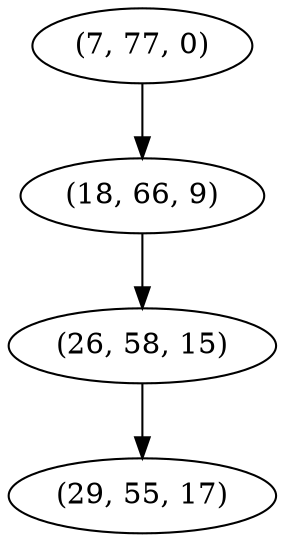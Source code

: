 digraph tree {
    "(7, 77, 0)";
    "(18, 66, 9)";
    "(26, 58, 15)";
    "(29, 55, 17)";
    "(7, 77, 0)" -> "(18, 66, 9)";
    "(18, 66, 9)" -> "(26, 58, 15)";
    "(26, 58, 15)" -> "(29, 55, 17)";
}
